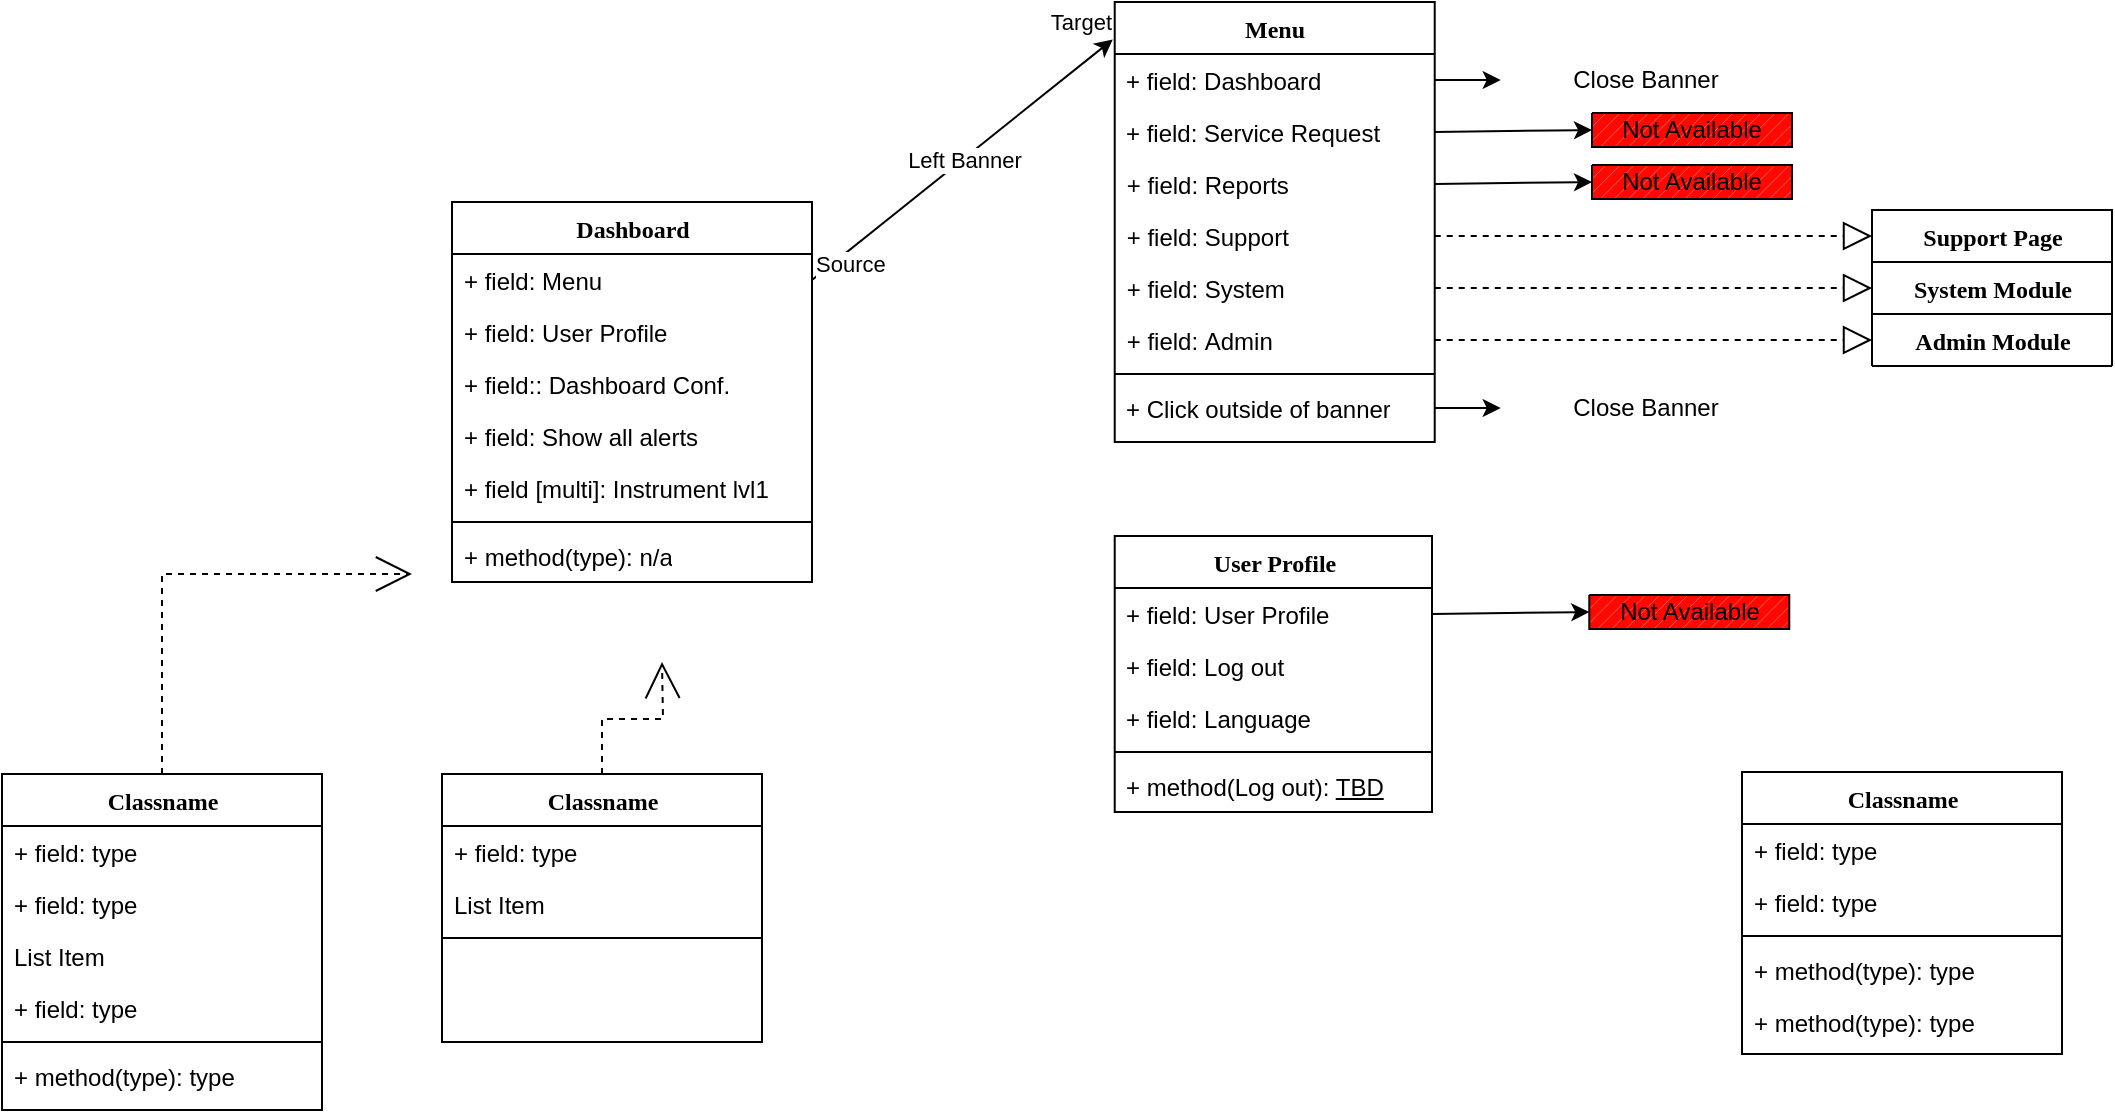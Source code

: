 <mxfile version="14.9.4" type="github">
  <diagram name="Page-1" id="6133507b-19e7-1e82-6fc7-422aa6c4b21f">
    <mxGraphModel dx="1538" dy="708" grid="1" gridSize="10" guides="1" tooltips="1" connect="1" arrows="1" fold="1" page="1" pageScale="1" pageWidth="1100" pageHeight="850" background="none" math="0" shadow="0">
      <root>
        <mxCell id="0" />
        <mxCell id="1" parent="0" />
        <mxCell id="b94bc138ca980ef-13" style="edgeStyle=orthogonalEdgeStyle;rounded=0;html=1;dashed=1;labelBackgroundColor=none;startArrow=none;startFill=0;startSize=8;endArrow=open;endFill=0;endSize=16;fontFamily=Verdana;fontSize=12;" parent="1" source="235556782a83e6d0-1" edge="1">
          <mxGeometry relative="1" as="geometry">
            <Array as="points">
              <mxPoint x="115" y="336" />
            </Array>
            <mxPoint x="240" y="336" as="targetPoint" />
          </mxGeometry>
        </mxCell>
        <mxCell id="235556782a83e6d0-1" value="Classname" style="swimlane;html=1;fontStyle=1;align=center;verticalAlign=top;childLayout=stackLayout;horizontal=1;startSize=26;horizontalStack=0;resizeParent=1;resizeLast=0;collapsible=1;marginBottom=0;swimlaneFillColor=#ffffff;rounded=0;shadow=0;comic=0;labelBackgroundColor=none;strokeWidth=1;fillColor=none;fontFamily=Verdana;fontSize=12" parent="1" vertex="1">
          <mxGeometry x="35" y="436" width="160" height="168" as="geometry">
            <mxRectangle x="35" y="436" width="100" height="26" as="alternateBounds" />
          </mxGeometry>
        </mxCell>
        <mxCell id="235556782a83e6d0-2" value="+ field: type" style="text;html=1;strokeColor=none;fillColor=none;align=left;verticalAlign=top;spacingLeft=4;spacingRight=4;whiteSpace=wrap;overflow=hidden;rotatable=0;points=[[0,0.5],[1,0.5]];portConstraint=eastwest;" parent="235556782a83e6d0-1" vertex="1">
          <mxGeometry y="26" width="160" height="26" as="geometry" />
        </mxCell>
        <mxCell id="235556782a83e6d0-3" value="+ field: type" style="text;html=1;strokeColor=none;fillColor=none;align=left;verticalAlign=top;spacingLeft=4;spacingRight=4;whiteSpace=wrap;overflow=hidden;rotatable=0;points=[[0,0.5],[1,0.5]];portConstraint=eastwest;" parent="235556782a83e6d0-1" vertex="1">
          <mxGeometry y="52" width="160" height="26" as="geometry" />
        </mxCell>
        <mxCell id="Uez2oS0cG5EpuE5vD29g-2" value="List Item" style="text;strokeColor=none;fillColor=none;align=left;verticalAlign=top;spacingLeft=4;spacingRight=4;overflow=hidden;rotatable=0;points=[[0,0.5],[1,0.5]];portConstraint=eastwest;" vertex="1" parent="235556782a83e6d0-1">
          <mxGeometry y="78" width="160" height="26" as="geometry" />
        </mxCell>
        <mxCell id="235556782a83e6d0-5" value="+ field: type" style="text;html=1;strokeColor=none;fillColor=none;align=left;verticalAlign=top;spacingLeft=4;spacingRight=4;whiteSpace=wrap;overflow=hidden;rotatable=0;points=[[0,0.5],[1,0.5]];portConstraint=eastwest;" parent="235556782a83e6d0-1" vertex="1">
          <mxGeometry y="104" width="160" height="26" as="geometry" />
        </mxCell>
        <mxCell id="235556782a83e6d0-6" value="" style="line;html=1;strokeWidth=1;fillColor=none;align=left;verticalAlign=middle;spacingTop=-1;spacingLeft=3;spacingRight=3;rotatable=0;labelPosition=right;points=[];portConstraint=eastwest;" parent="235556782a83e6d0-1" vertex="1">
          <mxGeometry y="130" width="160" height="8" as="geometry" />
        </mxCell>
        <mxCell id="235556782a83e6d0-7" value="+ method(type): type" style="text;html=1;strokeColor=none;fillColor=none;align=left;verticalAlign=top;spacingLeft=4;spacingRight=4;whiteSpace=wrap;overflow=hidden;rotatable=0;points=[[0,0.5],[1,0.5]];portConstraint=eastwest;" parent="235556782a83e6d0-1" vertex="1">
          <mxGeometry y="138" width="160" height="26" as="geometry" />
        </mxCell>
        <mxCell id="78961159f06e98e8-43" value="Menu" style="swimlane;html=1;fontStyle=1;align=center;verticalAlign=top;childLayout=stackLayout;horizontal=1;startSize=26;horizontalStack=0;resizeParent=1;resizeLast=0;collapsible=1;marginBottom=0;swimlaneFillColor=#ffffff;rounded=0;shadow=0;comic=0;labelBackgroundColor=none;strokeWidth=1;fillColor=none;fontFamily=Verdana;fontSize=12" parent="1" vertex="1">
          <mxGeometry x="591.36" y="50" width="160" height="220" as="geometry" />
        </mxCell>
        <mxCell id="78961159f06e98e8-44" value="+ field:&amp;nbsp;Dashboard" style="text;html=1;strokeColor=none;fillColor=none;align=left;verticalAlign=top;spacingLeft=4;spacingRight=4;whiteSpace=wrap;overflow=hidden;rotatable=0;points=[[0,0.5],[1,0.5]];portConstraint=eastwest;" parent="78961159f06e98e8-43" vertex="1">
          <mxGeometry y="26" width="160" height="26" as="geometry" />
        </mxCell>
        <mxCell id="78961159f06e98e8-45" value="+ field: Service Request" style="text;html=1;strokeColor=none;fillColor=none;align=left;verticalAlign=top;spacingLeft=4;spacingRight=4;whiteSpace=wrap;overflow=hidden;rotatable=0;points=[[0,0.5],[1,0.5]];portConstraint=eastwest;" parent="78961159f06e98e8-43" vertex="1">
          <mxGeometry y="52" width="160" height="26" as="geometry" />
        </mxCell>
        <mxCell id="Uez2oS0cG5EpuE5vD29g-21" value="+ field: Reports" style="text;strokeColor=none;fillColor=none;align=left;verticalAlign=top;spacingLeft=4;spacingRight=4;overflow=hidden;rotatable=0;points=[[0,0.5],[1,0.5]];portConstraint=eastwest;" vertex="1" parent="78961159f06e98e8-43">
          <mxGeometry y="78" width="160" height="26" as="geometry" />
        </mxCell>
        <mxCell id="Uez2oS0cG5EpuE5vD29g-22" value="+ field: Support" style="text;strokeColor=none;fillColor=none;align=left;verticalAlign=top;spacingLeft=4;spacingRight=4;overflow=hidden;rotatable=0;points=[[0,0.5],[1,0.5]];portConstraint=eastwest;" vertex="1" parent="78961159f06e98e8-43">
          <mxGeometry y="104" width="160" height="26" as="geometry" />
        </mxCell>
        <mxCell id="Uez2oS0cG5EpuE5vD29g-23" value="+ field: System" style="text;strokeColor=none;fillColor=none;align=left;verticalAlign=top;spacingLeft=4;spacingRight=4;overflow=hidden;rotatable=0;points=[[0,0.5],[1,0.5]];portConstraint=eastwest;" vertex="1" parent="78961159f06e98e8-43">
          <mxGeometry y="130" width="160" height="26" as="geometry" />
        </mxCell>
        <mxCell id="Uez2oS0cG5EpuE5vD29g-24" value="+ field: Admin" style="text;strokeColor=none;fillColor=none;align=left;verticalAlign=top;spacingLeft=4;spacingRight=4;overflow=hidden;rotatable=0;points=[[0,0.5],[1,0.5]];portConstraint=eastwest;" vertex="1" parent="78961159f06e98e8-43">
          <mxGeometry y="156" width="160" height="26" as="geometry" />
        </mxCell>
        <mxCell id="78961159f06e98e8-51" value="" style="line;html=1;strokeWidth=1;fillColor=none;align=left;verticalAlign=middle;spacingTop=-1;spacingLeft=3;spacingRight=3;rotatable=0;labelPosition=right;points=[];portConstraint=eastwest;" parent="78961159f06e98e8-43" vertex="1">
          <mxGeometry y="182" width="160" height="8" as="geometry" />
        </mxCell>
        <mxCell id="b94bc138ca980ef-2" value="+ Click outside of banner" style="text;html=1;strokeColor=none;fillColor=none;align=left;verticalAlign=top;spacingLeft=4;spacingRight=4;whiteSpace=wrap;overflow=hidden;rotatable=0;points=[[0,0.5],[1,0.5]];portConstraint=eastwest;" parent="78961159f06e98e8-43" vertex="1">
          <mxGeometry y="190" width="160" height="26" as="geometry" />
        </mxCell>
        <mxCell id="b94bc138ca980ef-12" style="edgeStyle=orthogonalEdgeStyle;rounded=0;html=1;dashed=1;labelBackgroundColor=none;startArrow=none;startFill=0;startSize=8;endArrow=open;endFill=0;endSize=16;fontFamily=Verdana;fontSize=12;" parent="1" source="78961159f06e98e8-69" edge="1">
          <mxGeometry relative="1" as="geometry">
            <mxPoint x="365" y="380" as="targetPoint" />
          </mxGeometry>
        </mxCell>
        <mxCell id="78961159f06e98e8-69" value="Classname" style="swimlane;html=1;fontStyle=1;align=center;verticalAlign=top;childLayout=stackLayout;horizontal=1;startSize=26;horizontalStack=0;resizeParent=1;resizeLast=0;collapsible=1;marginBottom=0;swimlaneFillColor=#ffffff;rounded=0;shadow=0;comic=0;labelBackgroundColor=none;strokeWidth=1;fillColor=none;fontFamily=Verdana;fontSize=12" parent="1" vertex="1">
          <mxGeometry x="255" y="436" width="160" height="134" as="geometry" />
        </mxCell>
        <mxCell id="78961159f06e98e8-70" value="+ field: type" style="text;html=1;strokeColor=none;fillColor=none;align=left;verticalAlign=top;spacingLeft=4;spacingRight=4;whiteSpace=wrap;overflow=hidden;rotatable=0;points=[[0,0.5],[1,0.5]];portConstraint=eastwest;" parent="78961159f06e98e8-69" vertex="1">
          <mxGeometry y="26" width="160" height="26" as="geometry" />
        </mxCell>
        <mxCell id="Uez2oS0cG5EpuE5vD29g-5" value="List Item" style="text;strokeColor=none;fillColor=none;align=left;verticalAlign=top;spacingLeft=4;spacingRight=4;overflow=hidden;rotatable=0;points=[[0,0.5],[1,0.5]];portConstraint=eastwest;" vertex="1" parent="78961159f06e98e8-69">
          <mxGeometry y="52" width="160" height="26" as="geometry" />
        </mxCell>
        <mxCell id="78961159f06e98e8-77" value="" style="line;html=1;strokeWidth=1;fillColor=none;align=left;verticalAlign=middle;spacingTop=-1;spacingLeft=3;spacingRight=3;rotatable=0;labelPosition=right;points=[];portConstraint=eastwest;" parent="78961159f06e98e8-69" vertex="1">
          <mxGeometry y="78" width="160" height="8" as="geometry" />
        </mxCell>
        <mxCell id="78961159f06e98e8-82" value="Support Page" style="swimlane;html=1;fontStyle=1;align=center;verticalAlign=top;childLayout=stackLayout;horizontal=1;startSize=26;horizontalStack=0;resizeParent=1;resizeLast=0;collapsible=1;marginBottom=0;swimlaneFillColor=#ffffff;rounded=0;shadow=0;comic=0;labelBackgroundColor=none;strokeWidth=1;fillColor=none;fontFamily=Verdana;fontSize=12" parent="1" vertex="1" collapsed="1">
          <mxGeometry x="970" y="154" width="120" height="26" as="geometry">
            <mxRectangle x="700" y="449" width="160" height="142" as="alternateBounds" />
          </mxGeometry>
        </mxCell>
        <mxCell id="78961159f06e98e8-84" value="+ field: type" style="text;html=1;strokeColor=none;fillColor=none;align=left;verticalAlign=top;spacingLeft=4;spacingRight=4;whiteSpace=wrap;overflow=hidden;rotatable=0;points=[[0,0.5],[1,0.5]];portConstraint=eastwest;" parent="78961159f06e98e8-82" vertex="1">
          <mxGeometry y="26" width="120" height="26" as="geometry" />
        </mxCell>
        <mxCell id="78961159f06e98e8-89" value="+ field: type" style="text;html=1;strokeColor=none;fillColor=none;align=left;verticalAlign=top;spacingLeft=4;spacingRight=4;whiteSpace=wrap;overflow=hidden;rotatable=0;points=[[0,0.5],[1,0.5]];portConstraint=eastwest;" parent="78961159f06e98e8-82" vertex="1">
          <mxGeometry y="52" width="120" height="26" as="geometry" />
        </mxCell>
        <mxCell id="78961159f06e98e8-90" value="" style="line;html=1;strokeWidth=1;fillColor=none;align=left;verticalAlign=middle;spacingTop=-1;spacingLeft=3;spacingRight=3;rotatable=0;labelPosition=right;points=[];portConstraint=eastwest;" parent="78961159f06e98e8-82" vertex="1">
          <mxGeometry y="78" width="120" height="8" as="geometry" />
        </mxCell>
        <mxCell id="78961159f06e98e8-94" value="+ method(type): type" style="text;html=1;strokeColor=none;fillColor=none;align=left;verticalAlign=top;spacingLeft=4;spacingRight=4;whiteSpace=wrap;overflow=hidden;rotatable=0;points=[[0,0.5],[1,0.5]];portConstraint=eastwest;" parent="78961159f06e98e8-82" vertex="1">
          <mxGeometry y="86" width="120" height="26" as="geometry" />
        </mxCell>
        <mxCell id="b94bc138ca980ef-4" value="+ method(type): type" style="text;html=1;strokeColor=none;fillColor=none;align=left;verticalAlign=top;spacingLeft=4;spacingRight=4;whiteSpace=wrap;overflow=hidden;rotatable=0;points=[[0,0.5],[1,0.5]];portConstraint=eastwest;" parent="78961159f06e98e8-82" vertex="1">
          <mxGeometry y="112" width="120" height="26" as="geometry" />
        </mxCell>
        <mxCell id="78961159f06e98e8-95" value="Classname" style="swimlane;html=1;fontStyle=1;align=center;verticalAlign=top;childLayout=stackLayout;horizontal=1;startSize=26;horizontalStack=0;resizeParent=1;resizeLast=0;collapsible=1;marginBottom=0;swimlaneFillColor=#ffffff;rounded=0;shadow=0;comic=0;labelBackgroundColor=none;strokeWidth=1;fillColor=none;fontFamily=Verdana;fontSize=12" parent="1" vertex="1">
          <mxGeometry x="905" y="435" width="160" height="141" as="geometry" />
        </mxCell>
        <mxCell id="78961159f06e98e8-96" value="+ field: type" style="text;html=1;strokeColor=none;fillColor=none;align=left;verticalAlign=top;spacingLeft=4;spacingRight=4;whiteSpace=wrap;overflow=hidden;rotatable=0;points=[[0,0.5],[1,0.5]];portConstraint=eastwest;" parent="78961159f06e98e8-95" vertex="1">
          <mxGeometry y="26" width="160" height="26" as="geometry" />
        </mxCell>
        <mxCell id="78961159f06e98e8-102" value="+ field: type" style="text;html=1;strokeColor=none;fillColor=none;align=left;verticalAlign=top;spacingLeft=4;spacingRight=4;whiteSpace=wrap;overflow=hidden;rotatable=0;points=[[0,0.5],[1,0.5]];portConstraint=eastwest;" parent="78961159f06e98e8-95" vertex="1">
          <mxGeometry y="52" width="160" height="26" as="geometry" />
        </mxCell>
        <mxCell id="78961159f06e98e8-103" value="" style="line;html=1;strokeWidth=1;fillColor=none;align=left;verticalAlign=middle;spacingTop=-1;spacingLeft=3;spacingRight=3;rotatable=0;labelPosition=right;points=[];portConstraint=eastwest;" parent="78961159f06e98e8-95" vertex="1">
          <mxGeometry y="78" width="160" height="8" as="geometry" />
        </mxCell>
        <mxCell id="78961159f06e98e8-104" value="+ method(type): type" style="text;html=1;strokeColor=none;fillColor=none;align=left;verticalAlign=top;spacingLeft=4;spacingRight=4;whiteSpace=wrap;overflow=hidden;rotatable=0;points=[[0,0.5],[1,0.5]];portConstraint=eastwest;" parent="78961159f06e98e8-95" vertex="1">
          <mxGeometry y="86" width="160" height="26" as="geometry" />
        </mxCell>
        <mxCell id="b94bc138ca980ef-5" value="+ method(type): type" style="text;html=1;strokeColor=none;fillColor=none;align=left;verticalAlign=top;spacingLeft=4;spacingRight=4;whiteSpace=wrap;overflow=hidden;rotatable=0;points=[[0,0.5],[1,0.5]];portConstraint=eastwest;" parent="78961159f06e98e8-95" vertex="1">
          <mxGeometry y="112" width="160" height="26" as="geometry" />
        </mxCell>
        <mxCell id="78961159f06e98e8-108" value="User Profile" style="swimlane;html=1;fontStyle=1;align=center;verticalAlign=top;childLayout=stackLayout;horizontal=1;startSize=26;horizontalStack=0;resizeParent=1;resizeLast=0;collapsible=1;marginBottom=0;swimlaneFillColor=#ffffff;rounded=0;shadow=0;comic=0;labelBackgroundColor=none;strokeWidth=1;fillColor=none;fontFamily=Verdana;fontSize=12" parent="1" vertex="1">
          <mxGeometry x="591.36" y="317" width="158.64" height="138" as="geometry" />
        </mxCell>
        <mxCell id="78961159f06e98e8-109" value="+ field: User Profile" style="text;html=1;strokeColor=none;fillColor=none;align=left;verticalAlign=top;spacingLeft=4;spacingRight=4;whiteSpace=wrap;overflow=hidden;rotatable=0;points=[[0,0.5],[1,0.5]];portConstraint=eastwest;" parent="78961159f06e98e8-108" vertex="1">
          <mxGeometry y="26" width="158.64" height="26" as="geometry" />
        </mxCell>
        <mxCell id="Uez2oS0cG5EpuE5vD29g-59" value="+ field: Log out" style="text;html=1;strokeColor=none;fillColor=none;align=left;verticalAlign=top;spacingLeft=4;spacingRight=4;whiteSpace=wrap;overflow=hidden;rotatable=0;points=[[0,0.5],[1,0.5]];portConstraint=eastwest;" vertex="1" parent="78961159f06e98e8-108">
          <mxGeometry y="52" width="158.64" height="26" as="geometry" />
        </mxCell>
        <mxCell id="78961159f06e98e8-110" value="+ field: Language" style="text;html=1;strokeColor=none;fillColor=none;align=left;verticalAlign=top;spacingLeft=4;spacingRight=4;whiteSpace=wrap;overflow=hidden;rotatable=0;points=[[0,0.5],[1,0.5]];portConstraint=eastwest;" parent="78961159f06e98e8-108" vertex="1">
          <mxGeometry y="78" width="158.64" height="26" as="geometry" />
        </mxCell>
        <mxCell id="78961159f06e98e8-116" value="" style="line;html=1;strokeWidth=1;fillColor=none;align=left;verticalAlign=middle;spacingTop=-1;spacingLeft=3;spacingRight=3;rotatable=0;labelPosition=right;points=[];portConstraint=eastwest;" parent="78961159f06e98e8-108" vertex="1">
          <mxGeometry y="104" width="158.64" height="8" as="geometry" />
        </mxCell>
        <mxCell id="78961159f06e98e8-117" value="+ method(Log out): &lt;u&gt;TBD&lt;/u&gt;&amp;nbsp;" style="text;html=1;strokeColor=none;fillColor=none;align=left;verticalAlign=top;spacingLeft=4;spacingRight=4;whiteSpace=wrap;overflow=hidden;rotatable=0;points=[[0,0.5],[1,0.5]];portConstraint=eastwest;" parent="78961159f06e98e8-108" vertex="1">
          <mxGeometry y="112" width="158.64" height="26" as="geometry" />
        </mxCell>
        <mxCell id="Uez2oS0cG5EpuE5vD29g-6" value="Dashboard" style="swimlane;html=1;fontStyle=1;align=center;verticalAlign=top;childLayout=stackLayout;horizontal=1;startSize=26;horizontalStack=0;resizeParent=1;resizeLast=0;collapsible=1;marginBottom=0;swimlaneFillColor=#ffffff;rounded=0;shadow=0;comic=0;labelBackgroundColor=none;strokeWidth=1;fillColor=none;fontFamily=Verdana;fontSize=12" vertex="1" parent="1">
          <mxGeometry x="260" y="150" width="180" height="190" as="geometry">
            <mxRectangle x="35" y="436" width="100" height="26" as="alternateBounds" />
          </mxGeometry>
        </mxCell>
        <mxCell id="Uez2oS0cG5EpuE5vD29g-7" value="+ field:&amp;nbsp;Menu" style="text;html=1;strokeColor=none;fillColor=none;align=left;verticalAlign=top;spacingLeft=4;spacingRight=4;whiteSpace=wrap;overflow=hidden;rotatable=0;points=[[0,0.5],[1,0.5]];portConstraint=eastwest;" vertex="1" parent="Uez2oS0cG5EpuE5vD29g-6">
          <mxGeometry y="26" width="180" height="26" as="geometry" />
        </mxCell>
        <mxCell id="Uez2oS0cG5EpuE5vD29g-8" value="+ field:&amp;nbsp;User Profile" style="text;html=1;strokeColor=none;fillColor=none;align=left;verticalAlign=top;spacingLeft=4;spacingRight=4;whiteSpace=wrap;overflow=hidden;rotatable=0;points=[[0,0.5],[1,0.5]];portConstraint=eastwest;" vertex="1" parent="Uez2oS0cG5EpuE5vD29g-6">
          <mxGeometry y="52" width="180" height="26" as="geometry" />
        </mxCell>
        <mxCell id="Uez2oS0cG5EpuE5vD29g-9" value="+ field:: Dashboard Conf." style="text;strokeColor=none;fillColor=none;align=left;verticalAlign=top;spacingLeft=4;spacingRight=4;overflow=hidden;rotatable=0;points=[[0,0.5],[1,0.5]];portConstraint=eastwest;" vertex="1" parent="Uez2oS0cG5EpuE5vD29g-6">
          <mxGeometry y="78" width="180" height="26" as="geometry" />
        </mxCell>
        <mxCell id="Uez2oS0cG5EpuE5vD29g-18" value="+ field: Show all alerts" style="text;strokeColor=none;fillColor=none;align=left;verticalAlign=top;spacingLeft=4;spacingRight=4;overflow=hidden;rotatable=0;points=[[0,0.5],[1,0.5]];portConstraint=eastwest;" vertex="1" parent="Uez2oS0cG5EpuE5vD29g-6">
          <mxGeometry y="104" width="180" height="26" as="geometry" />
        </mxCell>
        <mxCell id="Uez2oS0cG5EpuE5vD29g-10" value="+ field [multi]:&amp;nbsp;Instrument lvl1" style="text;html=1;strokeColor=none;fillColor=none;align=left;verticalAlign=top;spacingLeft=4;spacingRight=4;whiteSpace=wrap;overflow=hidden;rotatable=0;points=[[0,0.5],[1,0.5]];portConstraint=eastwest;" vertex="1" parent="Uez2oS0cG5EpuE5vD29g-6">
          <mxGeometry y="130" width="180" height="26" as="geometry" />
        </mxCell>
        <mxCell id="Uez2oS0cG5EpuE5vD29g-11" value="" style="line;html=1;strokeWidth=1;fillColor=none;align=left;verticalAlign=middle;spacingTop=-1;spacingLeft=3;spacingRight=3;rotatable=0;labelPosition=right;points=[];portConstraint=eastwest;" vertex="1" parent="Uez2oS0cG5EpuE5vD29g-6">
          <mxGeometry y="156" width="180" height="8" as="geometry" />
        </mxCell>
        <mxCell id="Uez2oS0cG5EpuE5vD29g-12" value="+ method(type): n/a" style="text;html=1;strokeColor=none;fillColor=none;align=left;verticalAlign=top;spacingLeft=4;spacingRight=4;whiteSpace=wrap;overflow=hidden;rotatable=0;points=[[0,0.5],[1,0.5]];portConstraint=eastwest;" vertex="1" parent="Uez2oS0cG5EpuE5vD29g-6">
          <mxGeometry y="164" width="180" height="26" as="geometry" />
        </mxCell>
        <mxCell id="Uez2oS0cG5EpuE5vD29g-14" value="" style="endArrow=classic;html=1;exitX=1;exitY=0.5;exitDx=0;exitDy=0;entryX=-0.006;entryY=0.085;entryDx=0;entryDy=0;entryPerimeter=0;" edge="1" parent="1" source="Uez2oS0cG5EpuE5vD29g-7" target="78961159f06e98e8-43">
          <mxGeometry relative="1" as="geometry">
            <mxPoint x="470" y="410" as="sourcePoint" />
            <mxPoint x="630" y="410" as="targetPoint" />
          </mxGeometry>
        </mxCell>
        <mxCell id="Uez2oS0cG5EpuE5vD29g-15" value="Left Banner" style="edgeLabel;resizable=0;html=1;align=center;verticalAlign=middle;" connectable="0" vertex="1" parent="Uez2oS0cG5EpuE5vD29g-14">
          <mxGeometry relative="1" as="geometry" />
        </mxCell>
        <mxCell id="Uez2oS0cG5EpuE5vD29g-16" value="Source" style="edgeLabel;resizable=0;html=1;align=left;verticalAlign=bottom;" connectable="0" vertex="1" parent="Uez2oS0cG5EpuE5vD29g-14">
          <mxGeometry x="-1" relative="1" as="geometry" />
        </mxCell>
        <mxCell id="Uez2oS0cG5EpuE5vD29g-17" value="Target" style="edgeLabel;resizable=0;html=1;align=right;verticalAlign=bottom;" connectable="0" vertex="1" parent="Uez2oS0cG5EpuE5vD29g-14">
          <mxGeometry x="1" relative="1" as="geometry" />
        </mxCell>
        <mxCell id="Uez2oS0cG5EpuE5vD29g-28" value="" style="shape=image;html=1;verticalAlign=top;verticalLabelPosition=bottom;labelBackgroundColor=#ffffff;imageAspect=0;aspect=fixed;image=https://cdn4.iconfinder.com/data/icons/evil-icons-user-interface/64/close2-128.png" vertex="1" parent="1">
          <mxGeometry x="784.36" y="75" width="28" height="28" as="geometry" />
        </mxCell>
        <mxCell id="Uez2oS0cG5EpuE5vD29g-29" style="edgeStyle=orthogonalEdgeStyle;rounded=0;orthogonalLoop=1;jettySize=auto;html=1;entryX=0;entryY=0.5;entryDx=0;entryDy=0;" edge="1" parent="1" source="78961159f06e98e8-44" target="Uez2oS0cG5EpuE5vD29g-28">
          <mxGeometry relative="1" as="geometry">
            <mxPoint x="811.36" y="80" as="targetPoint" />
          </mxGeometry>
        </mxCell>
        <mxCell id="Uez2oS0cG5EpuE5vD29g-30" value="" style="shape=image;html=1;verticalAlign=top;verticalLabelPosition=bottom;labelBackgroundColor=#ffffff;imageAspect=0;aspect=fixed;image=https://cdn4.iconfinder.com/data/icons/evil-icons-user-interface/64/close2-128.png" vertex="1" parent="1">
          <mxGeometry x="784.36" y="239" width="28" height="28" as="geometry" />
        </mxCell>
        <mxCell id="Uez2oS0cG5EpuE5vD29g-32" style="edgeStyle=orthogonalEdgeStyle;rounded=0;orthogonalLoop=1;jettySize=auto;html=1;entryX=0;entryY=0.5;entryDx=0;entryDy=0;" edge="1" parent="1" source="b94bc138ca980ef-2" target="Uez2oS0cG5EpuE5vD29g-30">
          <mxGeometry relative="1" as="geometry" />
        </mxCell>
        <mxCell id="Uez2oS0cG5EpuE5vD29g-33" value="Close Banner" style="text;html=1;strokeColor=none;fillColor=none;align=center;verticalAlign=middle;whiteSpace=wrap;rounded=0;" vertex="1" parent="1">
          <mxGeometry x="812.36" y="79" width="90" height="20" as="geometry" />
        </mxCell>
        <mxCell id="Uez2oS0cG5EpuE5vD29g-34" value="Close Banner" style="text;html=1;strokeColor=none;fillColor=none;align=center;verticalAlign=middle;whiteSpace=wrap;rounded=0;" vertex="1" parent="1">
          <mxGeometry x="812.36" y="243" width="90" height="20" as="geometry" />
        </mxCell>
        <mxCell id="Uez2oS0cG5EpuE5vD29g-35" value="" style="verticalLabelPosition=bottom;verticalAlign=top;html=1;shape=mxgraph.basic.patternFillRect;fillStyle=diag;step=5;fillStrokeWidth=0.2;fillStrokeColor=#dddddd;fillColor=#FF0800;" vertex="1" parent="1">
          <mxGeometry x="830" y="105.5" width="100" height="17" as="geometry" />
        </mxCell>
        <mxCell id="Uez2oS0cG5EpuE5vD29g-36" value="Not Available" style="text;html=1;strokeColor=none;fillColor=none;align=center;verticalAlign=middle;whiteSpace=wrap;rounded=0;" vertex="1" parent="1">
          <mxGeometry x="839" y="104" width="82" height="20" as="geometry" />
        </mxCell>
        <mxCell id="Uez2oS0cG5EpuE5vD29g-37" value="" style="endArrow=classic;html=1;exitX=1;exitY=0.5;exitDx=0;exitDy=0;entryX=0;entryY=0.5;entryDx=0;entryDy=0;entryPerimeter=0;" edge="1" parent="1" source="78961159f06e98e8-45" target="Uez2oS0cG5EpuE5vD29g-35">
          <mxGeometry width="50" height="50" relative="1" as="geometry">
            <mxPoint x="761.36" y="350" as="sourcePoint" />
            <mxPoint x="811.36" y="300" as="targetPoint" />
          </mxGeometry>
        </mxCell>
        <mxCell id="Uez2oS0cG5EpuE5vD29g-38" value="" style="verticalLabelPosition=bottom;verticalAlign=top;html=1;shape=mxgraph.basic.patternFillRect;fillStyle=diag;step=5;fillStrokeWidth=0.2;fillStrokeColor=#dddddd;fillColor=#FF0800;" vertex="1" parent="1">
          <mxGeometry x="830" y="131.5" width="100" height="17" as="geometry" />
        </mxCell>
        <mxCell id="Uez2oS0cG5EpuE5vD29g-39" value="Not Available" style="text;html=1;strokeColor=none;fillColor=none;align=center;verticalAlign=middle;whiteSpace=wrap;rounded=0;" vertex="1" parent="1">
          <mxGeometry x="839" y="130" width="82" height="20" as="geometry" />
        </mxCell>
        <mxCell id="Uez2oS0cG5EpuE5vD29g-40" value="" style="endArrow=classic;html=1;exitX=1;exitY=0.5;exitDx=0;exitDy=0;entryX=0;entryY=0.5;entryDx=0;entryDy=0;entryPerimeter=0;" edge="1" parent="1" target="Uez2oS0cG5EpuE5vD29g-38" source="Uez2oS0cG5EpuE5vD29g-21">
          <mxGeometry width="50" height="50" relative="1" as="geometry">
            <mxPoint x="751.36" y="150" as="sourcePoint" />
            <mxPoint x="811.36" y="335" as="targetPoint" />
          </mxGeometry>
        </mxCell>
        <mxCell id="Uez2oS0cG5EpuE5vD29g-43" value="" style="endArrow=block;dashed=1;endFill=0;endSize=12;html=1;exitX=1;exitY=0.5;exitDx=0;exitDy=0;" edge="1" parent="1" source="Uez2oS0cG5EpuE5vD29g-22">
          <mxGeometry width="160" relative="1" as="geometry">
            <mxPoint x="701.36" y="320" as="sourcePoint" />
            <mxPoint x="970" y="167" as="targetPoint" />
          </mxGeometry>
        </mxCell>
        <mxCell id="Uez2oS0cG5EpuE5vD29g-44" value="System Module" style="swimlane;html=1;fontStyle=1;align=center;verticalAlign=top;childLayout=stackLayout;horizontal=1;startSize=26;horizontalStack=0;resizeParent=1;resizeLast=0;collapsible=1;marginBottom=0;swimlaneFillColor=#ffffff;rounded=0;shadow=0;comic=0;labelBackgroundColor=none;strokeWidth=1;fillColor=none;fontFamily=Verdana;fontSize=12" vertex="1" collapsed="1" parent="1">
          <mxGeometry x="970" y="180" width="120" height="26" as="geometry">
            <mxRectangle x="700" y="449" width="160" height="142" as="alternateBounds" />
          </mxGeometry>
        </mxCell>
        <mxCell id="Uez2oS0cG5EpuE5vD29g-45" value="+ field: type" style="text;html=1;strokeColor=none;fillColor=none;align=left;verticalAlign=top;spacingLeft=4;spacingRight=4;whiteSpace=wrap;overflow=hidden;rotatable=0;points=[[0,0.5],[1,0.5]];portConstraint=eastwest;" vertex="1" parent="Uez2oS0cG5EpuE5vD29g-44">
          <mxGeometry y="26" width="120" height="26" as="geometry" />
        </mxCell>
        <mxCell id="Uez2oS0cG5EpuE5vD29g-46" value="+ field: type" style="text;html=1;strokeColor=none;fillColor=none;align=left;verticalAlign=top;spacingLeft=4;spacingRight=4;whiteSpace=wrap;overflow=hidden;rotatable=0;points=[[0,0.5],[1,0.5]];portConstraint=eastwest;" vertex="1" parent="Uez2oS0cG5EpuE5vD29g-44">
          <mxGeometry y="52" width="120" height="26" as="geometry" />
        </mxCell>
        <mxCell id="Uez2oS0cG5EpuE5vD29g-47" value="" style="line;html=1;strokeWidth=1;fillColor=none;align=left;verticalAlign=middle;spacingTop=-1;spacingLeft=3;spacingRight=3;rotatable=0;labelPosition=right;points=[];portConstraint=eastwest;" vertex="1" parent="Uez2oS0cG5EpuE5vD29g-44">
          <mxGeometry y="78" width="120" height="8" as="geometry" />
        </mxCell>
        <mxCell id="Uez2oS0cG5EpuE5vD29g-48" value="+ method(type): type" style="text;html=1;strokeColor=none;fillColor=none;align=left;verticalAlign=top;spacingLeft=4;spacingRight=4;whiteSpace=wrap;overflow=hidden;rotatable=0;points=[[0,0.5],[1,0.5]];portConstraint=eastwest;" vertex="1" parent="Uez2oS0cG5EpuE5vD29g-44">
          <mxGeometry y="86" width="120" height="26" as="geometry" />
        </mxCell>
        <mxCell id="Uez2oS0cG5EpuE5vD29g-49" value="+ method(type): type" style="text;html=1;strokeColor=none;fillColor=none;align=left;verticalAlign=top;spacingLeft=4;spacingRight=4;whiteSpace=wrap;overflow=hidden;rotatable=0;points=[[0,0.5],[1,0.5]];portConstraint=eastwest;" vertex="1" parent="Uez2oS0cG5EpuE5vD29g-44">
          <mxGeometry y="112" width="120" height="26" as="geometry" />
        </mxCell>
        <mxCell id="Uez2oS0cG5EpuE5vD29g-50" value="" style="endArrow=block;dashed=1;endFill=0;endSize=12;html=1;" edge="1" parent="1" source="Uez2oS0cG5EpuE5vD29g-23">
          <mxGeometry width="160" relative="1" as="geometry">
            <mxPoint x="751.36" y="193" as="sourcePoint" />
            <mxPoint x="970" y="193" as="targetPoint" />
          </mxGeometry>
        </mxCell>
        <mxCell id="Uez2oS0cG5EpuE5vD29g-51" value="Admin Module" style="swimlane;html=1;fontStyle=1;align=center;verticalAlign=top;childLayout=stackLayout;horizontal=1;startSize=26;horizontalStack=0;resizeParent=1;resizeLast=0;collapsible=1;marginBottom=0;swimlaneFillColor=#ffffff;rounded=0;shadow=0;comic=0;labelBackgroundColor=none;strokeWidth=1;fillColor=none;fontFamily=Verdana;fontSize=12" vertex="1" collapsed="1" parent="1">
          <mxGeometry x="970" y="206" width="120" height="26" as="geometry">
            <mxRectangle x="700" y="449" width="160" height="142" as="alternateBounds" />
          </mxGeometry>
        </mxCell>
        <mxCell id="Uez2oS0cG5EpuE5vD29g-52" value="+ field: type" style="text;html=1;strokeColor=none;fillColor=none;align=left;verticalAlign=top;spacingLeft=4;spacingRight=4;whiteSpace=wrap;overflow=hidden;rotatable=0;points=[[0,0.5],[1,0.5]];portConstraint=eastwest;" vertex="1" parent="Uez2oS0cG5EpuE5vD29g-51">
          <mxGeometry y="26" width="120" height="26" as="geometry" />
        </mxCell>
        <mxCell id="Uez2oS0cG5EpuE5vD29g-53" value="+ field: type" style="text;html=1;strokeColor=none;fillColor=none;align=left;verticalAlign=top;spacingLeft=4;spacingRight=4;whiteSpace=wrap;overflow=hidden;rotatable=0;points=[[0,0.5],[1,0.5]];portConstraint=eastwest;" vertex="1" parent="Uez2oS0cG5EpuE5vD29g-51">
          <mxGeometry y="52" width="120" height="26" as="geometry" />
        </mxCell>
        <mxCell id="Uez2oS0cG5EpuE5vD29g-54" value="" style="line;html=1;strokeWidth=1;fillColor=none;align=left;verticalAlign=middle;spacingTop=-1;spacingLeft=3;spacingRight=3;rotatable=0;labelPosition=right;points=[];portConstraint=eastwest;" vertex="1" parent="Uez2oS0cG5EpuE5vD29g-51">
          <mxGeometry y="78" width="120" height="8" as="geometry" />
        </mxCell>
        <mxCell id="Uez2oS0cG5EpuE5vD29g-55" value="+ method(type): type" style="text;html=1;strokeColor=none;fillColor=none;align=left;verticalAlign=top;spacingLeft=4;spacingRight=4;whiteSpace=wrap;overflow=hidden;rotatable=0;points=[[0,0.5],[1,0.5]];portConstraint=eastwest;" vertex="1" parent="Uez2oS0cG5EpuE5vD29g-51">
          <mxGeometry y="86" width="120" height="26" as="geometry" />
        </mxCell>
        <mxCell id="Uez2oS0cG5EpuE5vD29g-56" value="+ method(type): type" style="text;html=1;strokeColor=none;fillColor=none;align=left;verticalAlign=top;spacingLeft=4;spacingRight=4;whiteSpace=wrap;overflow=hidden;rotatable=0;points=[[0,0.5],[1,0.5]];portConstraint=eastwest;" vertex="1" parent="Uez2oS0cG5EpuE5vD29g-51">
          <mxGeometry y="112" width="120" height="26" as="geometry" />
        </mxCell>
        <mxCell id="Uez2oS0cG5EpuE5vD29g-57" value="" style="endArrow=block;dashed=1;endFill=0;endSize=12;html=1;" edge="1" parent="1" source="Uez2oS0cG5EpuE5vD29g-24">
          <mxGeometry width="160" relative="1" as="geometry">
            <mxPoint x="751.36" y="219" as="sourcePoint" />
            <mxPoint x="970" y="219" as="targetPoint" />
          </mxGeometry>
        </mxCell>
        <mxCell id="Uez2oS0cG5EpuE5vD29g-60" value="" style="verticalLabelPosition=bottom;verticalAlign=top;html=1;shape=mxgraph.basic.patternFillRect;fillStyle=diag;step=5;fillStrokeWidth=0.2;fillStrokeColor=#dddddd;fillColor=#FF0800;" vertex="1" parent="1">
          <mxGeometry x="828.64" y="346.5" width="100" height="17" as="geometry" />
        </mxCell>
        <mxCell id="Uez2oS0cG5EpuE5vD29g-61" value="Not Available" style="text;html=1;strokeColor=none;fillColor=none;align=center;verticalAlign=middle;whiteSpace=wrap;rounded=0;" vertex="1" parent="1">
          <mxGeometry x="837.64" y="345" width="82" height="20" as="geometry" />
        </mxCell>
        <mxCell id="Uez2oS0cG5EpuE5vD29g-62" value="" style="endArrow=classic;html=1;exitX=1;exitY=0.5;exitDx=0;exitDy=0;entryX=0;entryY=0.5;entryDx=0;entryDy=0;entryPerimeter=0;" edge="1" parent="1" target="Uez2oS0cG5EpuE5vD29g-60" source="78961159f06e98e8-109">
          <mxGeometry width="50" height="50" relative="1" as="geometry">
            <mxPoint x="750.0" y="351" as="sourcePoint" />
            <mxPoint x="810" y="536" as="targetPoint" />
          </mxGeometry>
        </mxCell>
      </root>
    </mxGraphModel>
  </diagram>
</mxfile>
